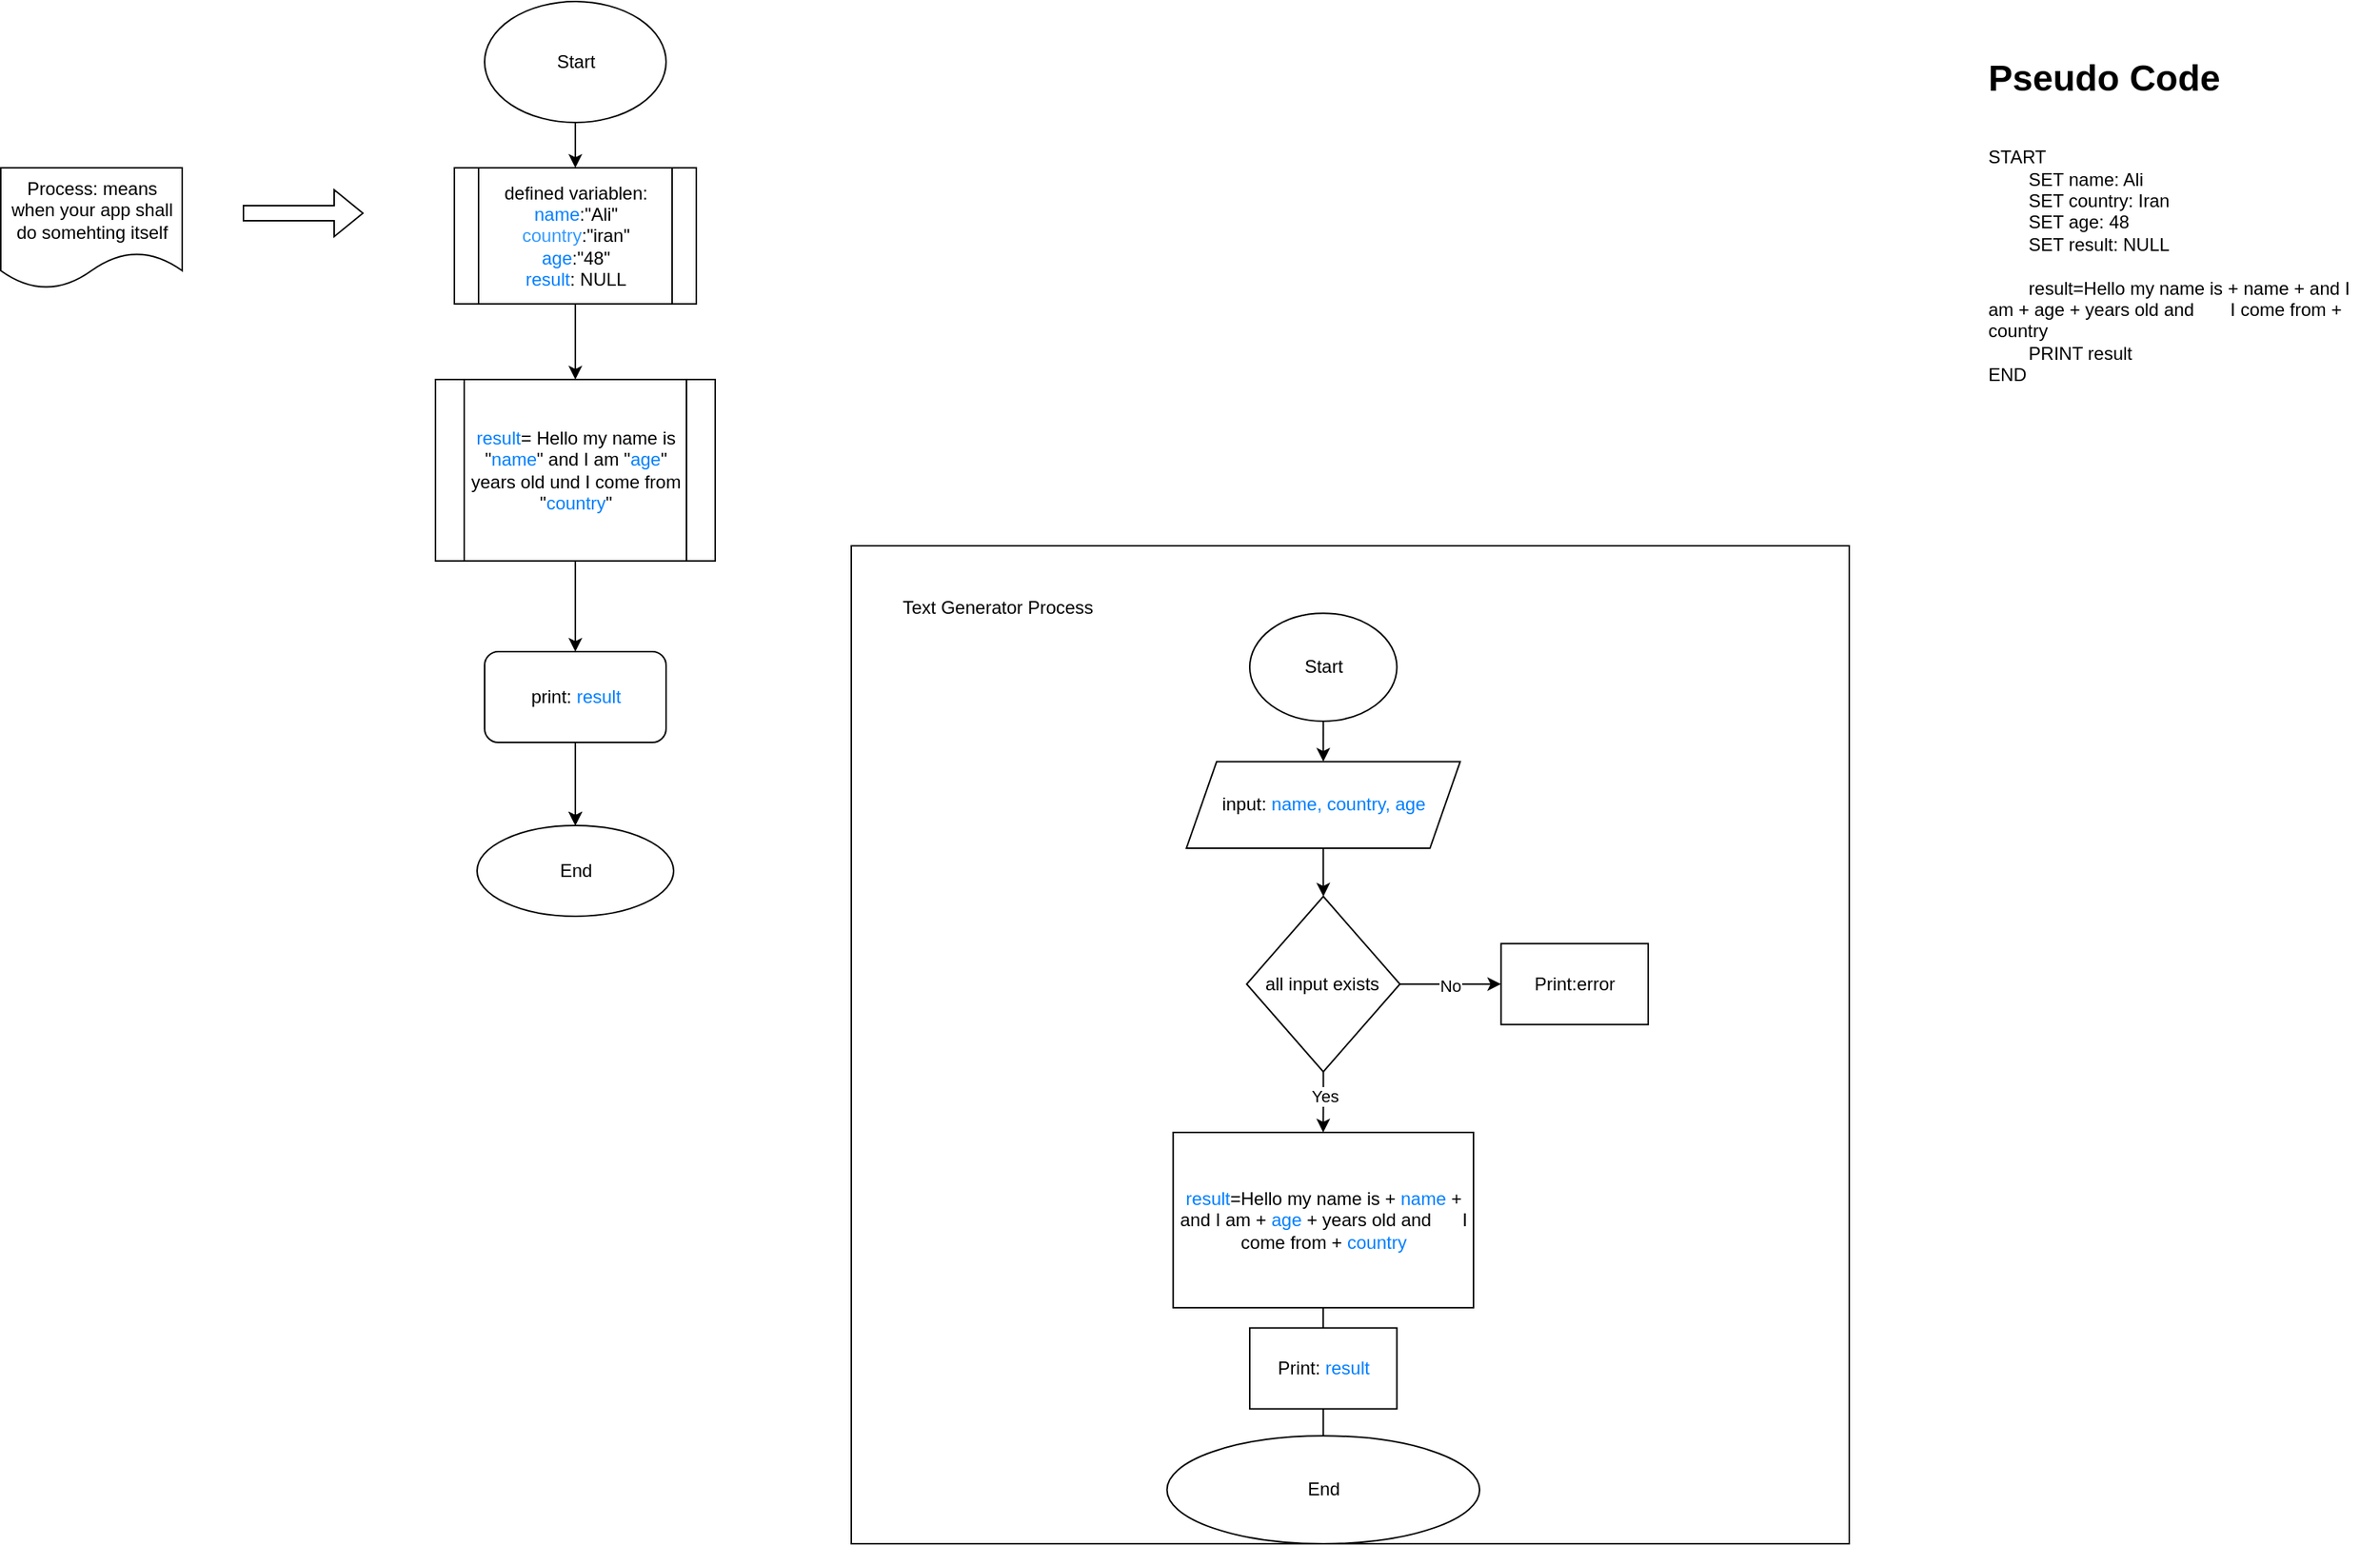 <mxfile version="28.1.2">
  <diagram id="DN8xubNfB4hm2f4ed7bk" name="Seite-1">
    <mxGraphModel dx="2253" dy="841" grid="1" gridSize="10" guides="1" tooltips="1" connect="1" arrows="1" fold="1" page="1" pageScale="1" pageWidth="827" pageHeight="1169" math="0" shadow="0">
      <root>
        <mxCell id="0" />
        <mxCell id="1" parent="0" />
        <mxCell id="hCVu3PxVUp7euoXLVNNX-17" value="&lt;h1 style=&quot;margin-top: 0px;&quot;&gt;Pseudo Code&lt;/h1&gt;&lt;div&gt;&lt;br&gt;&lt;/div&gt;&lt;div&gt;START&lt;/div&gt;&lt;div&gt;&lt;span style=&quot;white-space: pre;&quot;&gt;&#x9;&lt;/span&gt;SET name: Ali&lt;br&gt;&lt;/div&gt;&lt;div&gt;&lt;span style=&quot;white-space: pre;&quot;&gt;&#x9;&lt;/span&gt;SET country: Iran&lt;/div&gt;&lt;div&gt;&lt;span style=&quot;white-space: pre;&quot;&gt;&#x9;&lt;/span&gt;SET age: 48&lt;/div&gt;&lt;div&gt;&lt;span style=&quot;white-space: pre;&quot;&gt;&#x9;&lt;/span&gt;SET result: NULL&lt;/div&gt;&lt;div&gt;&lt;br&gt;&lt;/div&gt;&lt;div&gt;&lt;span style=&quot;white-space: pre;&quot;&gt;&#x9;&lt;/span&gt;result=Hello my name is + name + and I am + age + years old and &lt;span style=&quot;white-space: pre;&quot;&gt;&#x9;&lt;/span&gt;I come from + country&lt;/div&gt;&lt;div&gt;&lt;span style=&quot;white-space: pre;&quot;&gt;&#x9;&lt;/span&gt;PRINT result&lt;br&gt;&lt;/div&gt;&lt;div&gt;END&lt;/div&gt;" style="text;html=1;whiteSpace=wrap;overflow=hidden;rounded=0;" parent="1" vertex="1">
          <mxGeometry x="550" y="40" width="260" height="230" as="geometry" />
        </mxCell>
        <mxCell id="hCVu3PxVUp7euoXLVNNX-29" value="" style="group" parent="1" vertex="1" connectable="0">
          <mxGeometry x="-200" y="370" width="660" height="660" as="geometry" />
        </mxCell>
        <mxCell id="hCVu3PxVUp7euoXLVNNX-4" value="" style="whiteSpace=wrap;html=1;aspect=fixed;" parent="hCVu3PxVUp7euoXLVNNX-29" vertex="1">
          <mxGeometry width="660" height="660" as="geometry" />
        </mxCell>
        <mxCell id="hCVu3PxVUp7euoXLVNNX-6" value="" style="edgeStyle=orthogonalEdgeStyle;rounded=0;orthogonalLoop=1;jettySize=auto;html=1;" parent="hCVu3PxVUp7euoXLVNNX-29" source="hCVu3PxVUp7euoXLVNNX-1" target="hCVu3PxVUp7euoXLVNNX-2" edge="1">
          <mxGeometry relative="1" as="geometry" />
        </mxCell>
        <mxCell id="hCVu3PxVUp7euoXLVNNX-1" value="Start" style="ellipse;whiteSpace=wrap;html=1;" parent="hCVu3PxVUp7euoXLVNNX-29" vertex="1">
          <mxGeometry x="263.514" y="44.595" width="97.297" height="71.351" as="geometry" />
        </mxCell>
        <mxCell id="hCVu3PxVUp7euoXLVNNX-20" value="" style="edgeStyle=orthogonalEdgeStyle;rounded=0;orthogonalLoop=1;jettySize=auto;html=1;" parent="hCVu3PxVUp7euoXLVNNX-29" source="hCVu3PxVUp7euoXLVNNX-2" target="hCVu3PxVUp7euoXLVNNX-19" edge="1">
          <mxGeometry relative="1" as="geometry" />
        </mxCell>
        <mxCell id="hCVu3PxVUp7euoXLVNNX-2" value="input: &lt;font style=&quot;color: rgb(0, 127, 255);&quot;&gt;name, country, age&lt;/font&gt;" style="shape=parallelogram;perimeter=parallelogramPerimeter;whiteSpace=wrap;html=1;fixedSize=1;" parent="hCVu3PxVUp7euoXLVNNX-29" vertex="1">
          <mxGeometry x="221.62" y="142.7" width="181.08" height="57.3" as="geometry" />
        </mxCell>
        <mxCell id="hCVu3PxVUp7euoXLVNNX-5" value="Text Generator Process&lt;div&gt;&lt;br&gt;&lt;/div&gt;" style="text;html=1;whiteSpace=wrap;overflow=hidden;rounded=0;" parent="hCVu3PxVUp7euoXLVNNX-29" vertex="1">
          <mxGeometry x="32.432" y="26.757" width="145.946" height="35.676" as="geometry" />
        </mxCell>
        <mxCell id="hCVu3PxVUp7euoXLVNNX-26" value="" style="edgeStyle=orthogonalEdgeStyle;rounded=0;orthogonalLoop=1;jettySize=auto;html=1;" parent="hCVu3PxVUp7euoXLVNNX-29" source="hCVu3PxVUp7euoXLVNNX-11" target="hCVu3PxVUp7euoXLVNNX-25" edge="1">
          <mxGeometry relative="1" as="geometry" />
        </mxCell>
        <mxCell id="hCVu3PxVUp7euoXLVNNX-11" value="&lt;font style=&quot;color: rgb(0, 127, 255);&quot;&gt;result&lt;/font&gt;&lt;span style=&quot;text-align: left;&quot;&gt;=Hello my name is + &lt;font style=&quot;color: rgb(0, 127, 255);&quot;&gt;name &lt;/font&gt;+ and I am + &lt;font style=&quot;color: rgb(0, 127, 255);&quot;&gt;age &lt;/font&gt;+ years old and&amp;nbsp;&lt;/span&gt;&lt;span style=&quot;text-align: left; white-space: pre;&quot;&gt;&#x9;&lt;/span&gt;&lt;span style=&quot;text-align: left;&quot;&gt;I come from + &lt;font style=&quot;color: rgb(0, 127, 255);&quot;&gt;country&lt;/font&gt;&lt;/span&gt;" style="whiteSpace=wrap;html=1;" parent="hCVu3PxVUp7euoXLVNNX-29" vertex="1">
          <mxGeometry x="212.838" y="387.973" width="198.649" height="115.946" as="geometry" />
        </mxCell>
        <mxCell id="hCVu3PxVUp7euoXLVNNX-13" value="Print:error" style="whiteSpace=wrap;html=1;" parent="hCVu3PxVUp7euoXLVNNX-29" vertex="1">
          <mxGeometry x="429.73" y="263.108" width="97.297" height="53.514" as="geometry" />
        </mxCell>
        <mxCell id="hCVu3PxVUp7euoXLVNNX-21" value="" style="edgeStyle=orthogonalEdgeStyle;rounded=0;orthogonalLoop=1;jettySize=auto;html=1;" parent="hCVu3PxVUp7euoXLVNNX-29" source="hCVu3PxVUp7euoXLVNNX-19" target="hCVu3PxVUp7euoXLVNNX-13" edge="1">
          <mxGeometry relative="1" as="geometry" />
        </mxCell>
        <mxCell id="hCVu3PxVUp7euoXLVNNX-23" value="No" style="edgeLabel;html=1;align=center;verticalAlign=middle;resizable=0;points=[];" parent="hCVu3PxVUp7euoXLVNNX-21" vertex="1" connectable="0">
          <mxGeometry x="-0.059" y="-1" relative="1" as="geometry">
            <mxPoint x="1" as="offset" />
          </mxGeometry>
        </mxCell>
        <mxCell id="hCVu3PxVUp7euoXLVNNX-22" value="" style="edgeStyle=orthogonalEdgeStyle;rounded=0;orthogonalLoop=1;jettySize=auto;html=1;" parent="hCVu3PxVUp7euoXLVNNX-29" source="hCVu3PxVUp7euoXLVNNX-19" target="hCVu3PxVUp7euoXLVNNX-11" edge="1">
          <mxGeometry relative="1" as="geometry" />
        </mxCell>
        <mxCell id="hCVu3PxVUp7euoXLVNNX-24" value="Yes" style="edgeLabel;html=1;align=center;verticalAlign=middle;resizable=0;points=[];" parent="hCVu3PxVUp7euoXLVNNX-22" vertex="1" connectable="0">
          <mxGeometry x="-0.2" y="1" relative="1" as="geometry">
            <mxPoint as="offset" />
          </mxGeometry>
        </mxCell>
        <mxCell id="hCVu3PxVUp7euoXLVNNX-19" value="all input exists" style="rhombus;whiteSpace=wrap;html=1;" parent="hCVu3PxVUp7euoXLVNNX-29" vertex="1">
          <mxGeometry x="261.486" y="231.892" width="101.351" height="115.946" as="geometry" />
        </mxCell>
        <mxCell id="hCVu3PxVUp7euoXLVNNX-28" value="" style="edgeStyle=orthogonalEdgeStyle;rounded=0;orthogonalLoop=1;jettySize=auto;html=1;" parent="hCVu3PxVUp7euoXLVNNX-29" source="hCVu3PxVUp7euoXLVNNX-25" target="hCVu3PxVUp7euoXLVNNX-27" edge="1">
          <mxGeometry relative="1" as="geometry" />
        </mxCell>
        <mxCell id="hCVu3PxVUp7euoXLVNNX-25" value="Print: &lt;font style=&quot;color: rgb(0, 127, 255);&quot;&gt;result&lt;/font&gt;" style="whiteSpace=wrap;html=1;" parent="hCVu3PxVUp7euoXLVNNX-29" vertex="1">
          <mxGeometry x="263.514" y="517.297" width="97.297" height="53.514" as="geometry" />
        </mxCell>
        <mxCell id="hCVu3PxVUp7euoXLVNNX-27" value="End" style="ellipse;whiteSpace=wrap;html=1;" parent="hCVu3PxVUp7euoXLVNNX-29" vertex="1">
          <mxGeometry x="208.784" y="588.649" width="206.757" height="71.351" as="geometry" />
        </mxCell>
        <mxCell id="HI8FhXk350ZClnf28Xaq-1" value="" style="edgeStyle=orthogonalEdgeStyle;rounded=0;orthogonalLoop=1;jettySize=auto;html=1;" edge="1" parent="1" source="HI8FhXk350ZClnf28Xaq-2">
          <mxGeometry relative="1" as="geometry">
            <mxPoint x="-382.5" y="120" as="targetPoint" />
          </mxGeometry>
        </mxCell>
        <mxCell id="HI8FhXk350ZClnf28Xaq-2" value="Start" style="ellipse;whiteSpace=wrap;html=1;" vertex="1" parent="1">
          <mxGeometry x="-442.5" y="10" width="120" height="80" as="geometry" />
        </mxCell>
        <mxCell id="HI8FhXk350ZClnf28Xaq-3" value="" style="edgeStyle=orthogonalEdgeStyle;rounded=0;orthogonalLoop=1;jettySize=auto;html=1;" edge="1" parent="1" source="HI8FhXk350ZClnf28Xaq-4" target="HI8FhXk350ZClnf28Xaq-12">
          <mxGeometry relative="1" as="geometry" />
        </mxCell>
        <mxCell id="HI8FhXk350ZClnf28Xaq-4" value="&lt;font style=&quot;color: rgb(0, 127, 255);&quot;&gt;result&lt;/font&gt;= Hello my name is &quot;&lt;font style=&quot;color: rgb(0, 127, 255);&quot;&gt;name&lt;/font&gt;&quot; and I am &quot;&lt;font style=&quot;color: rgb(0, 127, 255);&quot;&gt;age&lt;/font&gt;&quot; years old und I come from &quot;&lt;font style=&quot;color: rgb(0, 127, 255);&quot;&gt;country&lt;/font&gt;&quot;" style="shape=process;whiteSpace=wrap;html=1;backgroundOutline=1;" vertex="1" parent="1">
          <mxGeometry x="-475" y="260" width="185" height="120" as="geometry" />
        </mxCell>
        <mxCell id="HI8FhXk350ZClnf28Xaq-5" style="edgeStyle=orthogonalEdgeStyle;rounded=0;orthogonalLoop=1;jettySize=auto;html=1;exitX=0.5;exitY=1;exitDx=0;exitDy=0;" edge="1" parent="1" source="HI8FhXk350ZClnf28Xaq-7">
          <mxGeometry relative="1" as="geometry">
            <mxPoint x="-382.5" y="180" as="targetPoint" />
          </mxGeometry>
        </mxCell>
        <mxCell id="HI8FhXk350ZClnf28Xaq-6" value="" style="edgeStyle=orthogonalEdgeStyle;rounded=0;orthogonalLoop=1;jettySize=auto;html=1;" edge="1" parent="1" source="HI8FhXk350ZClnf28Xaq-7" target="HI8FhXk350ZClnf28Xaq-4">
          <mxGeometry relative="1" as="geometry" />
        </mxCell>
        <mxCell id="HI8FhXk350ZClnf28Xaq-7" value="defined variablen: &lt;font style=&quot;color: rgb(0, 127, 255);&quot;&gt;name&lt;/font&gt;:&quot;Ali&quot;&lt;div&gt;&lt;font style=&quot;color: rgb(51, 153, 255);&quot;&gt;country&lt;/font&gt;:&quot;iran&quot;&lt;/div&gt;&lt;div&gt;&lt;font style=&quot;color: rgb(0, 127, 255);&quot;&gt;age&lt;/font&gt;:&quot;48&quot;&lt;/div&gt;&lt;div&gt;&lt;font style=&quot;color: rgb(0, 127, 255);&quot;&gt;result&lt;/font&gt;: NULL&lt;/div&gt;" style="shape=process;whiteSpace=wrap;html=1;backgroundOutline=1;" vertex="1" parent="1">
          <mxGeometry x="-462.5" y="120" width="160" height="90" as="geometry" />
        </mxCell>
        <mxCell id="HI8FhXk350ZClnf28Xaq-8" value="Process: means when your app shall do somehting itself" style="shape=document;whiteSpace=wrap;html=1;boundedLbl=1;" vertex="1" parent="1">
          <mxGeometry x="-762.5" y="120" width="120" height="80" as="geometry" />
        </mxCell>
        <mxCell id="HI8FhXk350ZClnf28Xaq-9" value="" style="shape=flexArrow;endArrow=classic;html=1;rounded=0;" edge="1" parent="1">
          <mxGeometry width="50" height="50" relative="1" as="geometry">
            <mxPoint x="-602.5" y="150" as="sourcePoint" />
            <mxPoint x="-522.5" y="150" as="targetPoint" />
          </mxGeometry>
        </mxCell>
        <mxCell id="HI8FhXk350ZClnf28Xaq-10" value="" style="edgeStyle=orthogonalEdgeStyle;rounded=0;orthogonalLoop=1;jettySize=auto;html=1;" edge="1" parent="1" source="HI8FhXk350ZClnf28Xaq-12" target="HI8FhXk350ZClnf28Xaq-13">
          <mxGeometry relative="1" as="geometry" />
        </mxCell>
        <mxCell id="HI8FhXk350ZClnf28Xaq-11" value="" style="edgeStyle=orthogonalEdgeStyle;rounded=0;orthogonalLoop=1;jettySize=auto;html=1;" edge="1" parent="1" source="HI8FhXk350ZClnf28Xaq-12" target="HI8FhXk350ZClnf28Xaq-13">
          <mxGeometry relative="1" as="geometry" />
        </mxCell>
        <mxCell id="HI8FhXk350ZClnf28Xaq-12" value="print: &lt;font style=&quot;color: rgb(0, 127, 255);&quot;&gt;result&lt;/font&gt;" style="rounded=1;whiteSpace=wrap;html=1;" vertex="1" parent="1">
          <mxGeometry x="-442.5" y="440" width="120" height="60" as="geometry" />
        </mxCell>
        <mxCell id="HI8FhXk350ZClnf28Xaq-13" value="End" style="ellipse;whiteSpace=wrap;html=1;rounded=1;" vertex="1" parent="1">
          <mxGeometry x="-447.5" y="555" width="130" height="60" as="geometry" />
        </mxCell>
      </root>
    </mxGraphModel>
  </diagram>
</mxfile>
